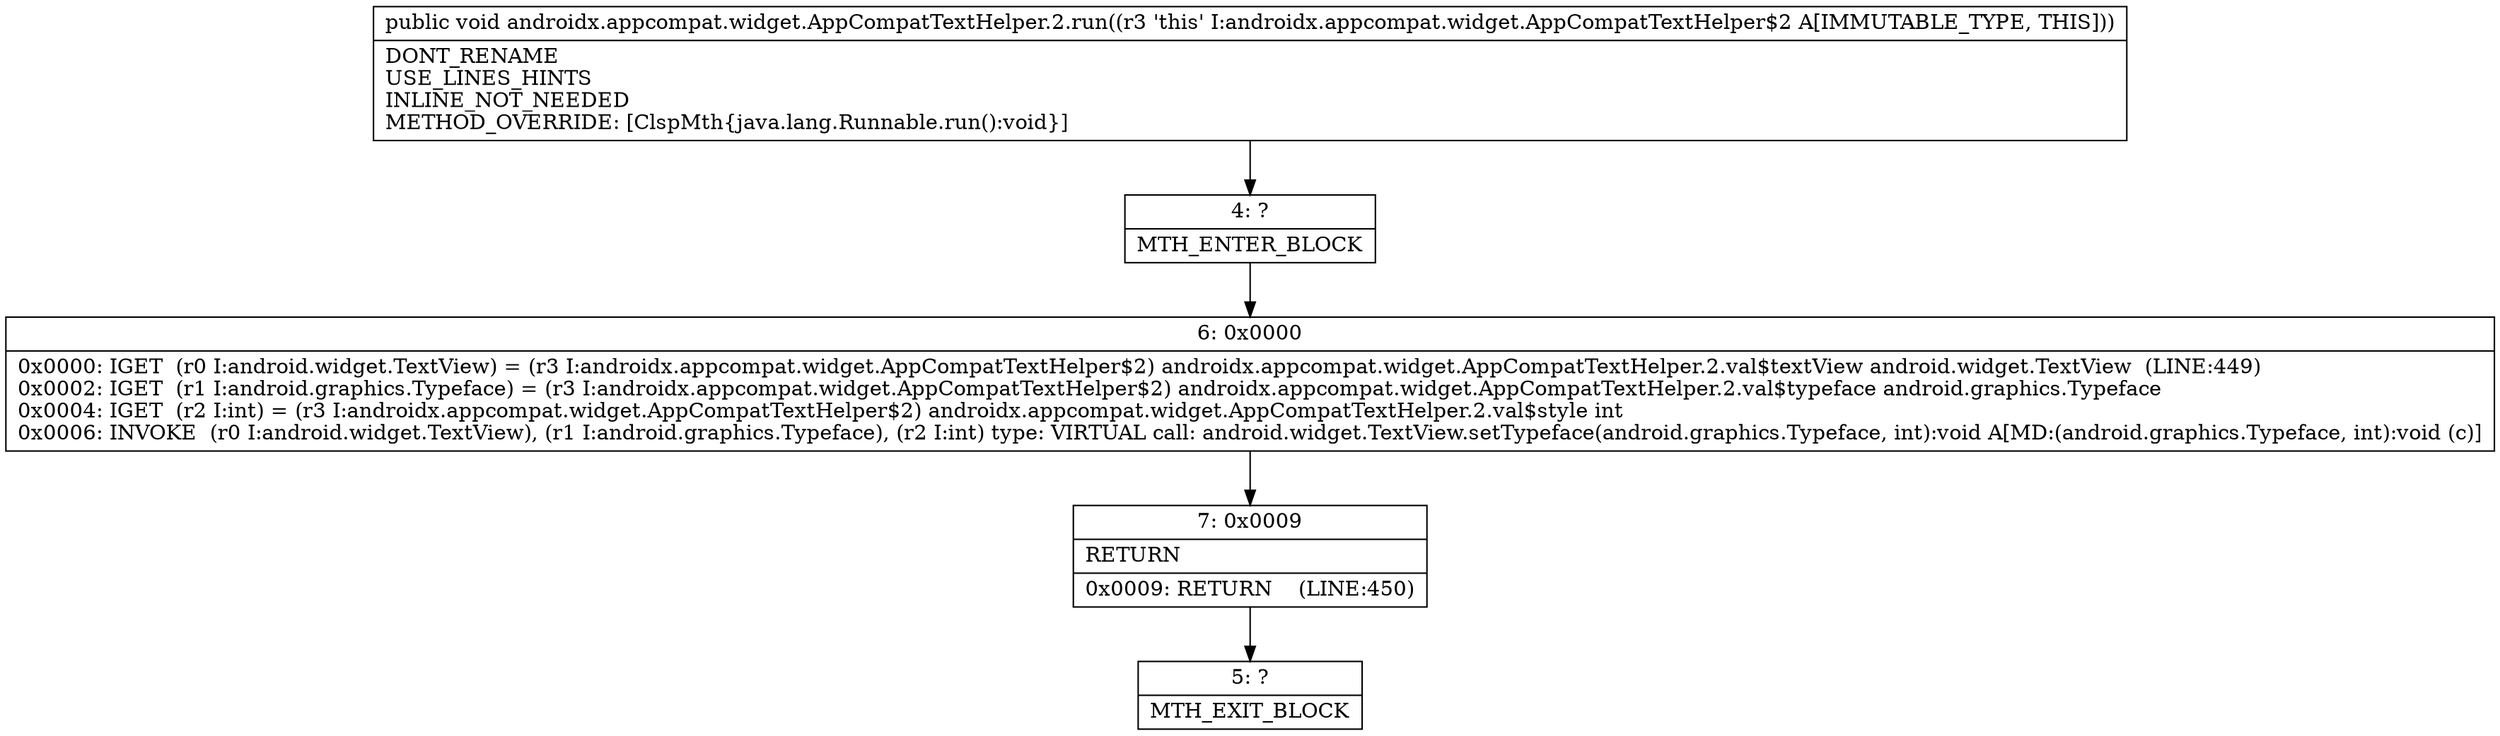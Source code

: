 digraph "CFG forandroidx.appcompat.widget.AppCompatTextHelper.2.run()V" {
Node_4 [shape=record,label="{4\:\ ?|MTH_ENTER_BLOCK\l}"];
Node_6 [shape=record,label="{6\:\ 0x0000|0x0000: IGET  (r0 I:android.widget.TextView) = (r3 I:androidx.appcompat.widget.AppCompatTextHelper$2) androidx.appcompat.widget.AppCompatTextHelper.2.val$textView android.widget.TextView  (LINE:449)\l0x0002: IGET  (r1 I:android.graphics.Typeface) = (r3 I:androidx.appcompat.widget.AppCompatTextHelper$2) androidx.appcompat.widget.AppCompatTextHelper.2.val$typeface android.graphics.Typeface \l0x0004: IGET  (r2 I:int) = (r3 I:androidx.appcompat.widget.AppCompatTextHelper$2) androidx.appcompat.widget.AppCompatTextHelper.2.val$style int \l0x0006: INVOKE  (r0 I:android.widget.TextView), (r1 I:android.graphics.Typeface), (r2 I:int) type: VIRTUAL call: android.widget.TextView.setTypeface(android.graphics.Typeface, int):void A[MD:(android.graphics.Typeface, int):void (c)]\l}"];
Node_7 [shape=record,label="{7\:\ 0x0009|RETURN\l|0x0009: RETURN    (LINE:450)\l}"];
Node_5 [shape=record,label="{5\:\ ?|MTH_EXIT_BLOCK\l}"];
MethodNode[shape=record,label="{public void androidx.appcompat.widget.AppCompatTextHelper.2.run((r3 'this' I:androidx.appcompat.widget.AppCompatTextHelper$2 A[IMMUTABLE_TYPE, THIS]))  | DONT_RENAME\lUSE_LINES_HINTS\lINLINE_NOT_NEEDED\lMETHOD_OVERRIDE: [ClspMth\{java.lang.Runnable.run():void\}]\l}"];
MethodNode -> Node_4;Node_4 -> Node_6;
Node_6 -> Node_7;
Node_7 -> Node_5;
}

